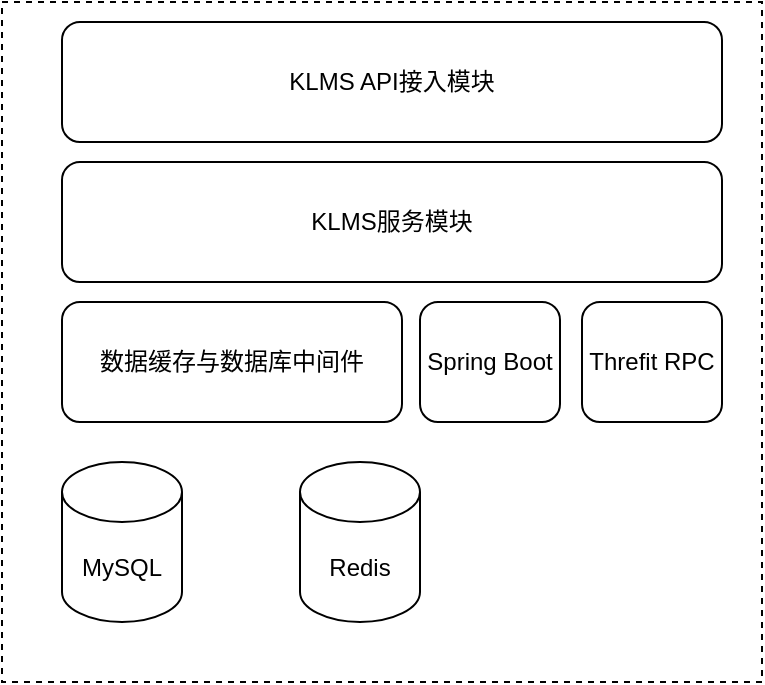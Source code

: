 <mxfile version="14.5.10" type="github">
  <diagram id="O5blFa7L9_QzMBP0XI0-" name="Page-1">
    <mxGraphModel dx="945" dy="1844" grid="1" gridSize="10" guides="1" tooltips="1" connect="1" arrows="1" fold="1" page="1" pageScale="1" pageWidth="827" pageHeight="1169" math="0" shadow="0">
      <root>
        <mxCell id="0" />
        <mxCell id="1" parent="0" />
        <mxCell id="ix2rLgj7zzMYFasW1nlt-1" value="" style="rounded=0;whiteSpace=wrap;html=1;dashed=1;" vertex="1" parent="1">
          <mxGeometry x="170" y="-750" width="380" height="340" as="geometry" />
        </mxCell>
        <mxCell id="ix2rLgj7zzMYFasW1nlt-2" value="Spring Boot" style="rounded=1;whiteSpace=wrap;html=1;" vertex="1" parent="1">
          <mxGeometry x="379" y="-600" width="70" height="60" as="geometry" />
        </mxCell>
        <mxCell id="ix2rLgj7zzMYFasW1nlt-3" value="MySQL" style="shape=cylinder3;whiteSpace=wrap;html=1;boundedLbl=1;backgroundOutline=1;size=15;" vertex="1" parent="1">
          <mxGeometry x="200" y="-520" width="60" height="80" as="geometry" />
        </mxCell>
        <mxCell id="ix2rLgj7zzMYFasW1nlt-4" value="Redis" style="shape=cylinder3;whiteSpace=wrap;html=1;boundedLbl=1;backgroundOutline=1;size=15;" vertex="1" parent="1">
          <mxGeometry x="319" y="-520" width="60" height="80" as="geometry" />
        </mxCell>
        <mxCell id="ix2rLgj7zzMYFasW1nlt-5" value="Threfit RPC" style="rounded=1;whiteSpace=wrap;html=1;" vertex="1" parent="1">
          <mxGeometry x="460" y="-600" width="70" height="60" as="geometry" />
        </mxCell>
        <mxCell id="ix2rLgj7zzMYFasW1nlt-6" value="KLMS API接入模块" style="rounded=1;whiteSpace=wrap;html=1;" vertex="1" parent="1">
          <mxGeometry x="200" y="-740" width="330" height="60" as="geometry" />
        </mxCell>
        <mxCell id="ix2rLgj7zzMYFasW1nlt-7" value="KLMS服务模块" style="rounded=1;whiteSpace=wrap;html=1;" vertex="1" parent="1">
          <mxGeometry x="200" y="-670" width="330" height="60" as="geometry" />
        </mxCell>
        <mxCell id="ix2rLgj7zzMYFasW1nlt-8" value="数据缓存与数据库中间件" style="rounded=1;whiteSpace=wrap;html=1;" vertex="1" parent="1">
          <mxGeometry x="200" y="-600" width="170" height="60" as="geometry" />
        </mxCell>
      </root>
    </mxGraphModel>
  </diagram>
</mxfile>
